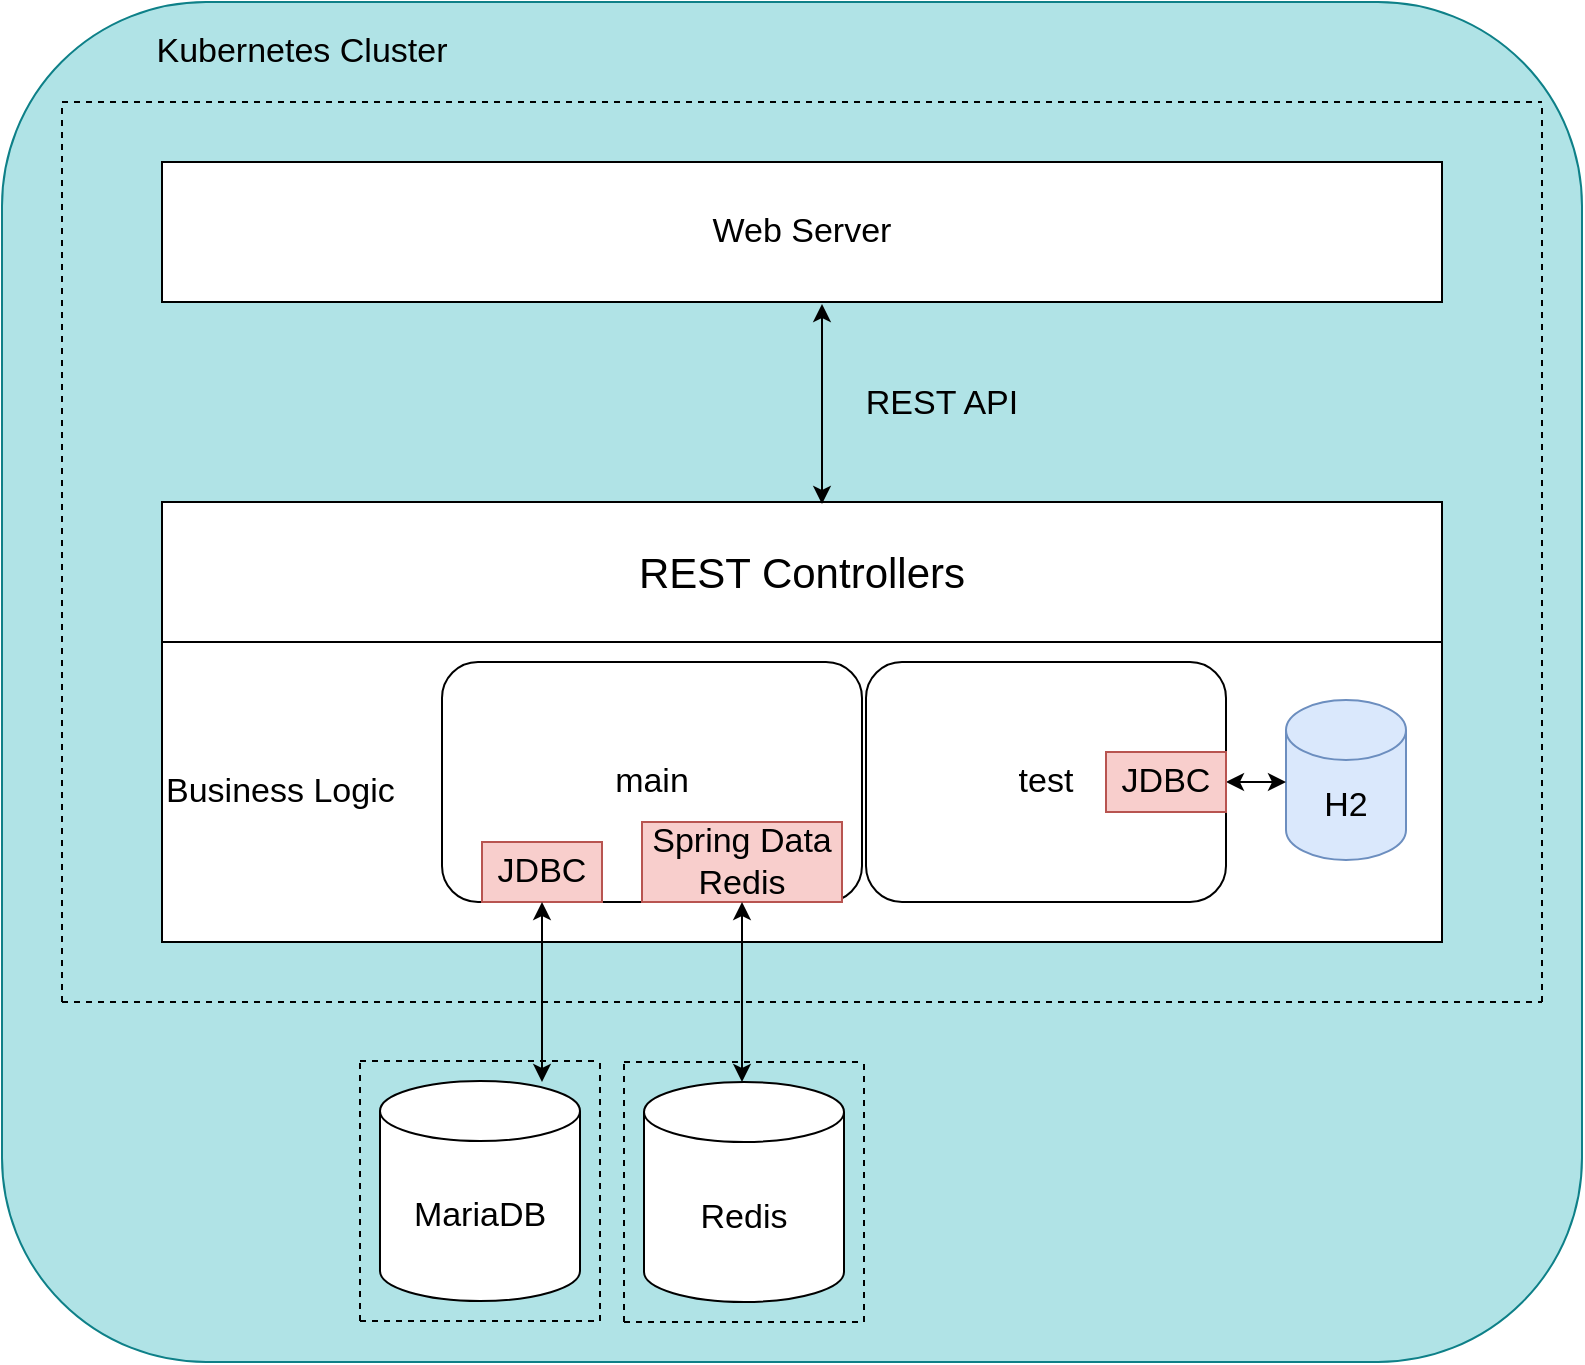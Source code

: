 <mxfile version="15.9.1" type="device"><diagram id="04ka83iAy0TjCmuXU5A1" name="Page-1"><mxGraphModel dx="1422" dy="737" grid="1" gridSize="10" guides="1" tooltips="1" connect="1" arrows="1" fold="1" page="1" pageScale="1" pageWidth="1200" pageHeight="1600" math="0" shadow="0"><root><mxCell id="0"/><mxCell id="1" parent="0"/><mxCell id="Ex1YuLsYtORByZeTeEVX-35" value="" style="rounded=1;whiteSpace=wrap;html=1;fontSize=17;fillColor=#b0e3e6;strokeColor=#0e8088;" vertex="1" parent="1"><mxGeometry x="210" y="180" width="790" height="680" as="geometry"/></mxCell><mxCell id="Ex1YuLsYtORByZeTeEVX-1" value="&lt;font style=&quot;font-size: 21px&quot;&gt;REST Controllers&lt;/font&gt;" style="rounded=0;whiteSpace=wrap;html=1;" vertex="1" parent="1"><mxGeometry x="290" y="430" width="640" height="70" as="geometry"/></mxCell><mxCell id="Ex1YuLsYtORByZeTeEVX-2" value="&lt;font style=&quot;font-size: 17px&quot;&gt;Business Logic&lt;/font&gt;" style="rounded=0;whiteSpace=wrap;html=1;align=left;" vertex="1" parent="1"><mxGeometry x="290" y="500" width="640" height="150" as="geometry"/></mxCell><mxCell id="Ex1YuLsYtORByZeTeEVX-3" value="main" style="rounded=1;whiteSpace=wrap;html=1;fontSize=17;" vertex="1" parent="1"><mxGeometry x="430" y="510" width="210" height="120" as="geometry"/></mxCell><mxCell id="Ex1YuLsYtORByZeTeEVX-4" value="test" style="rounded=1;whiteSpace=wrap;html=1;fontSize=17;align=center;" vertex="1" parent="1"><mxGeometry x="642" y="510" width="180" height="120" as="geometry"/></mxCell><mxCell id="Ex1YuLsYtORByZeTeEVX-5" value="H2" style="shape=cylinder3;whiteSpace=wrap;html=1;boundedLbl=1;backgroundOutline=1;size=15;fontSize=17;fillColor=#dae8fc;strokeColor=#6c8ebf;" vertex="1" parent="1"><mxGeometry x="852" y="529" width="60" height="80" as="geometry"/></mxCell><mxCell id="Ex1YuLsYtORByZeTeEVX-6" value="" style="endArrow=classic;startArrow=classic;html=1;rounded=0;fontSize=17;" edge="1" parent="1"><mxGeometry width="50" height="50" relative="1" as="geometry"><mxPoint x="620" y="431" as="sourcePoint"/><mxPoint x="620" y="331" as="targetPoint"/></mxGeometry></mxCell><mxCell id="Ex1YuLsYtORByZeTeEVX-7" value="REST API" style="text;html=1;strokeColor=none;fillColor=none;align=center;verticalAlign=middle;whiteSpace=wrap;rounded=0;fontSize=17;" vertex="1" parent="1"><mxGeometry x="620" y="366" width="120" height="30" as="geometry"/></mxCell><mxCell id="Ex1YuLsYtORByZeTeEVX-8" value="Web Server" style="rounded=0;whiteSpace=wrap;html=1;fontSize=17;" vertex="1" parent="1"><mxGeometry x="290" y="260" width="640" height="70" as="geometry"/></mxCell><mxCell id="Ex1YuLsYtORByZeTeEVX-10" value="" style="endArrow=classic;startArrow=classic;html=1;rounded=0;fontSize=17;exitX=1;exitY=0.5;exitDx=0;exitDy=0;" edge="1" parent="1"><mxGeometry width="50" height="50" relative="1" as="geometry"><mxPoint x="822" y="570" as="sourcePoint"/><mxPoint x="852" y="570" as="targetPoint"/></mxGeometry></mxCell><mxCell id="Ex1YuLsYtORByZeTeEVX-12" value="JDBC" style="rounded=0;whiteSpace=wrap;html=1;fontSize=17;fillColor=#f8cecc;strokeColor=#b85450;" vertex="1" parent="1"><mxGeometry x="762" y="555" width="60" height="30" as="geometry"/></mxCell><mxCell id="Ex1YuLsYtORByZeTeEVX-13" value="JDBC" style="rounded=0;whiteSpace=wrap;html=1;fontSize=17;fillColor=#f8cecc;strokeColor=#b85450;" vertex="1" parent="1"><mxGeometry x="450" y="600" width="60" height="30" as="geometry"/></mxCell><mxCell id="Ex1YuLsYtORByZeTeEVX-14" value="Spring Data Redis" style="rounded=0;whiteSpace=wrap;html=1;fontSize=17;fillColor=#f8cecc;strokeColor=#b85450;" vertex="1" parent="1"><mxGeometry x="530" y="590" width="100" height="40" as="geometry"/></mxCell><mxCell id="Ex1YuLsYtORByZeTeEVX-16" value="" style="endArrow=none;dashed=1;html=1;rounded=0;fontSize=17;" edge="1" parent="1"><mxGeometry width="50" height="50" relative="1" as="geometry"><mxPoint x="240" y="680" as="sourcePoint"/><mxPoint x="240" y="230" as="targetPoint"/></mxGeometry></mxCell><mxCell id="Ex1YuLsYtORByZeTeEVX-17" value="" style="endArrow=none;dashed=1;html=1;rounded=0;fontSize=17;" edge="1" parent="1"><mxGeometry width="50" height="50" relative="1" as="geometry"><mxPoint x="980" y="680" as="sourcePoint"/><mxPoint x="980" y="230" as="targetPoint"/></mxGeometry></mxCell><mxCell id="Ex1YuLsYtORByZeTeEVX-19" value="" style="endArrow=none;dashed=1;html=1;rounded=0;fontSize=17;" edge="1" parent="1"><mxGeometry width="50" height="50" relative="1" as="geometry"><mxPoint x="240" y="230" as="sourcePoint"/><mxPoint x="980" y="230" as="targetPoint"/></mxGeometry></mxCell><mxCell id="Ex1YuLsYtORByZeTeEVX-20" value="" style="endArrow=none;dashed=1;html=1;rounded=0;fontSize=17;" edge="1" parent="1"><mxGeometry width="50" height="50" relative="1" as="geometry"><mxPoint x="240" y="680" as="sourcePoint"/><mxPoint x="980" y="680" as="targetPoint"/></mxGeometry></mxCell><mxCell id="Ex1YuLsYtORByZeTeEVX-21" value="" style="endArrow=classic;startArrow=classic;html=1;rounded=0;fontSize=17;entryX=0.5;entryY=1;entryDx=0;entryDy=0;" edge="1" parent="1" target="Ex1YuLsYtORByZeTeEVX-13"><mxGeometry width="50" height="50" relative="1" as="geometry"><mxPoint x="480" y="720" as="sourcePoint"/><mxPoint x="540" y="690" as="targetPoint"/></mxGeometry></mxCell><mxCell id="Ex1YuLsYtORByZeTeEVX-22" value="" style="endArrow=classic;startArrow=classic;html=1;rounded=0;fontSize=17;entryX=0.5;entryY=1;entryDx=0;entryDy=0;" edge="1" parent="1" target="Ex1YuLsYtORByZeTeEVX-14"><mxGeometry width="50" height="50" relative="1" as="geometry"><mxPoint x="580" y="720" as="sourcePoint"/><mxPoint x="590" y="650" as="targetPoint"/></mxGeometry></mxCell><mxCell id="Ex1YuLsYtORByZeTeEVX-23" value="MariaDB" style="shape=cylinder3;whiteSpace=wrap;html=1;boundedLbl=1;backgroundOutline=1;size=15;fontSize=17;" vertex="1" parent="1"><mxGeometry x="399" y="719.5" width="100" height="110" as="geometry"/></mxCell><mxCell id="Ex1YuLsYtORByZeTeEVX-25" value="" style="endArrow=none;dashed=1;html=1;rounded=0;fontSize=17;" edge="1" parent="1"><mxGeometry width="50" height="50" relative="1" as="geometry"><mxPoint x="389" y="839.5" as="sourcePoint"/><mxPoint x="389" y="709.5" as="targetPoint"/></mxGeometry></mxCell><mxCell id="Ex1YuLsYtORByZeTeEVX-27" value="" style="endArrow=none;dashed=1;html=1;rounded=0;fontSize=17;" edge="1" parent="1"><mxGeometry width="50" height="50" relative="1" as="geometry"><mxPoint x="389" y="709.5" as="sourcePoint"/><mxPoint x="509" y="709.5" as="targetPoint"/></mxGeometry></mxCell><mxCell id="Ex1YuLsYtORByZeTeEVX-28" value="" style="endArrow=none;dashed=1;html=1;rounded=0;fontSize=17;" edge="1" parent="1"><mxGeometry width="50" height="50" relative="1" as="geometry"><mxPoint x="509" y="839.5" as="sourcePoint"/><mxPoint x="509" y="709.5" as="targetPoint"/></mxGeometry></mxCell><mxCell id="Ex1YuLsYtORByZeTeEVX-29" value="" style="endArrow=none;dashed=1;html=1;rounded=0;fontSize=17;" edge="1" parent="1"><mxGeometry width="50" height="50" relative="1" as="geometry"><mxPoint x="389" y="839.5" as="sourcePoint"/><mxPoint x="509" y="839.5" as="targetPoint"/></mxGeometry></mxCell><mxCell id="Ex1YuLsYtORByZeTeEVX-30" value="Redis" style="shape=cylinder3;whiteSpace=wrap;html=1;boundedLbl=1;backgroundOutline=1;size=15;fontSize=17;" vertex="1" parent="1"><mxGeometry x="531" y="720" width="100" height="110" as="geometry"/></mxCell><mxCell id="Ex1YuLsYtORByZeTeEVX-31" value="" style="endArrow=none;dashed=1;html=1;rounded=0;fontSize=17;" edge="1" parent="1"><mxGeometry width="50" height="50" relative="1" as="geometry"><mxPoint x="521" y="840" as="sourcePoint"/><mxPoint x="521" y="710" as="targetPoint"/></mxGeometry></mxCell><mxCell id="Ex1YuLsYtORByZeTeEVX-32" value="" style="endArrow=none;dashed=1;html=1;rounded=0;fontSize=17;" edge="1" parent="1"><mxGeometry width="50" height="50" relative="1" as="geometry"><mxPoint x="521" y="710" as="sourcePoint"/><mxPoint x="641" y="710" as="targetPoint"/></mxGeometry></mxCell><mxCell id="Ex1YuLsYtORByZeTeEVX-33" value="" style="endArrow=none;dashed=1;html=1;rounded=0;fontSize=17;" edge="1" parent="1"><mxGeometry width="50" height="50" relative="1" as="geometry"><mxPoint x="641" y="840" as="sourcePoint"/><mxPoint x="641" y="710" as="targetPoint"/></mxGeometry></mxCell><mxCell id="Ex1YuLsYtORByZeTeEVX-34" value="" style="endArrow=none;dashed=1;html=1;rounded=0;fontSize=17;" edge="1" parent="1"><mxGeometry width="50" height="50" relative="1" as="geometry"><mxPoint x="521" y="840" as="sourcePoint"/><mxPoint x="641" y="840" as="targetPoint"/></mxGeometry></mxCell><mxCell id="Ex1YuLsYtORByZeTeEVX-37" value="Kubernetes Cluster" style="text;html=1;strokeColor=none;fillColor=none;align=center;verticalAlign=middle;whiteSpace=wrap;rounded=0;fontSize=17;" vertex="1" parent="1"><mxGeometry x="280" y="190" width="160" height="30" as="geometry"/></mxCell></root></mxGraphModel></diagram></mxfile>